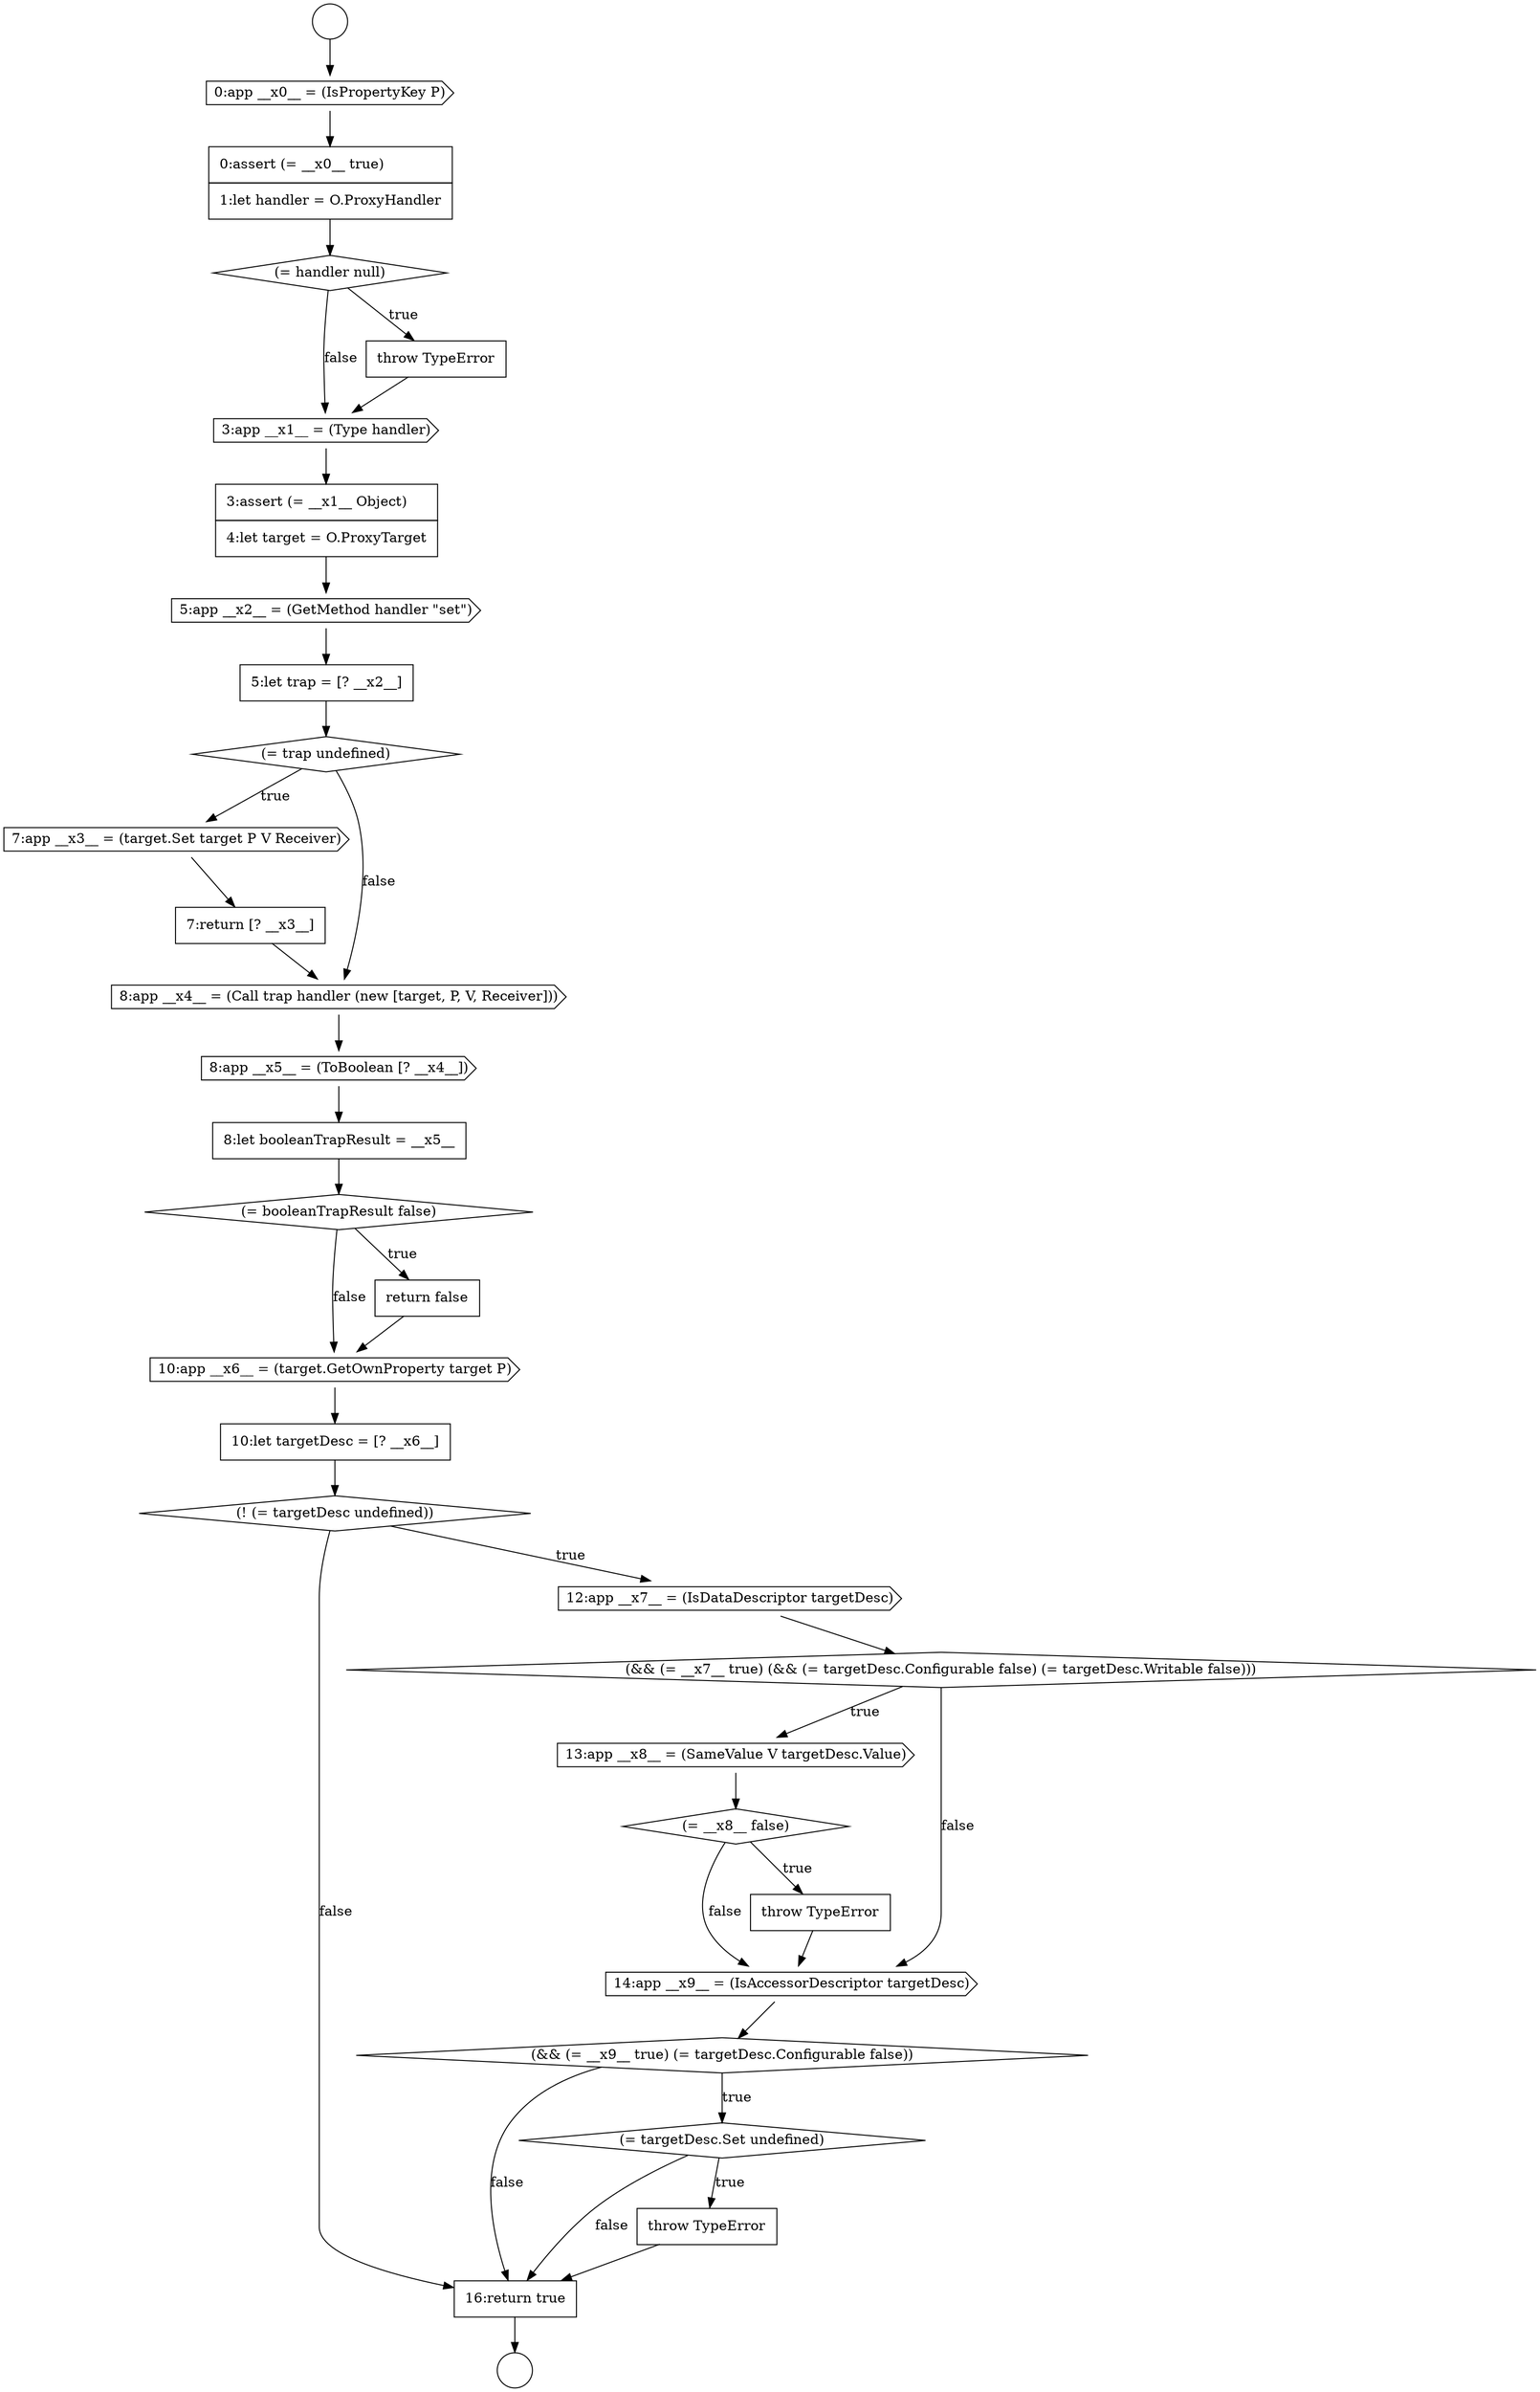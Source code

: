 digraph {
  node2921 [shape=none, margin=0, label=<<font color="black">
    <table border="0" cellborder="1" cellspacing="0" cellpadding="10">
      <tr><td align="left">10:let targetDesc = [? __x6__]</td></tr>
    </table>
  </font>> color="black" fillcolor="white" style=filled]
  node2908 [shape=cds, label=<<font color="black">3:app __x1__ = (Type handler)</font>> color="black" fillcolor="white" style=filled]
  node2918 [shape=diamond, label=<<font color="black">(= booleanTrapResult false)</font>> color="black" fillcolor="white" style=filled]
  node2916 [shape=cds, label=<<font color="black">8:app __x5__ = (ToBoolean [? __x4__])</font>> color="black" fillcolor="white" style=filled]
  node2929 [shape=diamond, label=<<font color="black">(&amp;&amp; (= __x9__ true) (= targetDesc.Configurable false))</font>> color="black" fillcolor="white" style=filled]
  node2925 [shape=cds, label=<<font color="black">13:app __x8__ = (SameValue V targetDesc.Value)</font>> color="black" fillcolor="white" style=filled]
  node2932 [shape=none, margin=0, label=<<font color="black">
    <table border="0" cellborder="1" cellspacing="0" cellpadding="10">
      <tr><td align="left">16:return true</td></tr>
    </table>
  </font>> color="black" fillcolor="white" style=filled]
  node2904 [shape=cds, label=<<font color="black">0:app __x0__ = (IsPropertyKey P)</font>> color="black" fillcolor="white" style=filled]
  node2906 [shape=diamond, label=<<font color="black">(= handler null)</font>> color="black" fillcolor="white" style=filled]
  node2931 [shape=none, margin=0, label=<<font color="black">
    <table border="0" cellborder="1" cellspacing="0" cellpadding="10">
      <tr><td align="left">throw TypeError</td></tr>
    </table>
  </font>> color="black" fillcolor="white" style=filled]
  node2930 [shape=diamond, label=<<font color="black">(= targetDesc.Set undefined)</font>> color="black" fillcolor="white" style=filled]
  node2913 [shape=cds, label=<<font color="black">7:app __x3__ = (target.Set target P V Receiver)</font>> color="black" fillcolor="white" style=filled]
  node2922 [shape=diamond, label=<<font color="black">(! (= targetDesc undefined))</font>> color="black" fillcolor="white" style=filled]
  node2910 [shape=cds, label=<<font color="black">5:app __x2__ = (GetMethod handler &quot;set&quot;)</font>> color="black" fillcolor="white" style=filled]
  node2905 [shape=none, margin=0, label=<<font color="black">
    <table border="0" cellborder="1" cellspacing="0" cellpadding="10">
      <tr><td align="left">0:assert (= __x0__ true)</td></tr>
      <tr><td align="left">1:let handler = O.ProxyHandler</td></tr>
    </table>
  </font>> color="black" fillcolor="white" style=filled]
  node2926 [shape=diamond, label=<<font color="black">(= __x8__ false)</font>> color="black" fillcolor="white" style=filled]
  node2915 [shape=cds, label=<<font color="black">8:app __x4__ = (Call trap handler (new [target, P, V, Receiver]))</font>> color="black" fillcolor="white" style=filled]
  node2909 [shape=none, margin=0, label=<<font color="black">
    <table border="0" cellborder="1" cellspacing="0" cellpadding="10">
      <tr><td align="left">3:assert (= __x1__ Object)</td></tr>
      <tr><td align="left">4:let target = O.ProxyTarget</td></tr>
    </table>
  </font>> color="black" fillcolor="white" style=filled]
  node2923 [shape=cds, label=<<font color="black">12:app __x7__ = (IsDataDescriptor targetDesc)</font>> color="black" fillcolor="white" style=filled]
  node2928 [shape=cds, label=<<font color="black">14:app __x9__ = (IsAccessorDescriptor targetDesc)</font>> color="black" fillcolor="white" style=filled]
  node2911 [shape=none, margin=0, label=<<font color="black">
    <table border="0" cellborder="1" cellspacing="0" cellpadding="10">
      <tr><td align="left">5:let trap = [? __x2__]</td></tr>
    </table>
  </font>> color="black" fillcolor="white" style=filled]
  node2914 [shape=none, margin=0, label=<<font color="black">
    <table border="0" cellborder="1" cellspacing="0" cellpadding="10">
      <tr><td align="left">7:return [? __x3__]</td></tr>
    </table>
  </font>> color="black" fillcolor="white" style=filled]
  node2927 [shape=none, margin=0, label=<<font color="black">
    <table border="0" cellborder="1" cellspacing="0" cellpadding="10">
      <tr><td align="left">throw TypeError</td></tr>
    </table>
  </font>> color="black" fillcolor="white" style=filled]
  node2920 [shape=cds, label=<<font color="black">10:app __x6__ = (target.GetOwnProperty target P)</font>> color="black" fillcolor="white" style=filled]
  node2903 [shape=circle label=" " color="black" fillcolor="white" style=filled]
  node2924 [shape=diamond, label=<<font color="black">(&amp;&amp; (= __x7__ true) (&amp;&amp; (= targetDesc.Configurable false) (= targetDesc.Writable false)))</font>> color="black" fillcolor="white" style=filled]
  node2919 [shape=none, margin=0, label=<<font color="black">
    <table border="0" cellborder="1" cellspacing="0" cellpadding="10">
      <tr><td align="left">return false</td></tr>
    </table>
  </font>> color="black" fillcolor="white" style=filled]
  node2907 [shape=none, margin=0, label=<<font color="black">
    <table border="0" cellborder="1" cellspacing="0" cellpadding="10">
      <tr><td align="left">throw TypeError</td></tr>
    </table>
  </font>> color="black" fillcolor="white" style=filled]
  node2912 [shape=diamond, label=<<font color="black">(= trap undefined)</font>> color="black" fillcolor="white" style=filled]
  node2902 [shape=circle label=" " color="black" fillcolor="white" style=filled]
  node2917 [shape=none, margin=0, label=<<font color="black">
    <table border="0" cellborder="1" cellspacing="0" cellpadding="10">
      <tr><td align="left">8:let booleanTrapResult = __x5__</td></tr>
    </table>
  </font>> color="black" fillcolor="white" style=filled]
  node2925 -> node2926 [ color="black"]
  node2916 -> node2917 [ color="black"]
  node2908 -> node2909 [ color="black"]
  node2917 -> node2918 [ color="black"]
  node2915 -> node2916 [ color="black"]
  node2910 -> node2911 [ color="black"]
  node2931 -> node2932 [ color="black"]
  node2930 -> node2931 [label=<<font color="black">true</font>> color="black"]
  node2930 -> node2932 [label=<<font color="black">false</font>> color="black"]
  node2926 -> node2927 [label=<<font color="black">true</font>> color="black"]
  node2926 -> node2928 [label=<<font color="black">false</font>> color="black"]
  node2902 -> node2904 [ color="black"]
  node2904 -> node2905 [ color="black"]
  node2928 -> node2929 [ color="black"]
  node2913 -> node2914 [ color="black"]
  node2909 -> node2910 [ color="black"]
  node2932 -> node2903 [ color="black"]
  node2911 -> node2912 [ color="black"]
  node2923 -> node2924 [ color="black"]
  node2906 -> node2907 [label=<<font color="black">true</font>> color="black"]
  node2906 -> node2908 [label=<<font color="black">false</font>> color="black"]
  node2912 -> node2913 [label=<<font color="black">true</font>> color="black"]
  node2912 -> node2915 [label=<<font color="black">false</font>> color="black"]
  node2922 -> node2923 [label=<<font color="black">true</font>> color="black"]
  node2922 -> node2932 [label=<<font color="black">false</font>> color="black"]
  node2921 -> node2922 [ color="black"]
  node2919 -> node2920 [ color="black"]
  node2927 -> node2928 [ color="black"]
  node2905 -> node2906 [ color="black"]
  node2920 -> node2921 [ color="black"]
  node2907 -> node2908 [ color="black"]
  node2918 -> node2919 [label=<<font color="black">true</font>> color="black"]
  node2918 -> node2920 [label=<<font color="black">false</font>> color="black"]
  node2924 -> node2925 [label=<<font color="black">true</font>> color="black"]
  node2924 -> node2928 [label=<<font color="black">false</font>> color="black"]
  node2929 -> node2930 [label=<<font color="black">true</font>> color="black"]
  node2929 -> node2932 [label=<<font color="black">false</font>> color="black"]
  node2914 -> node2915 [ color="black"]
}
